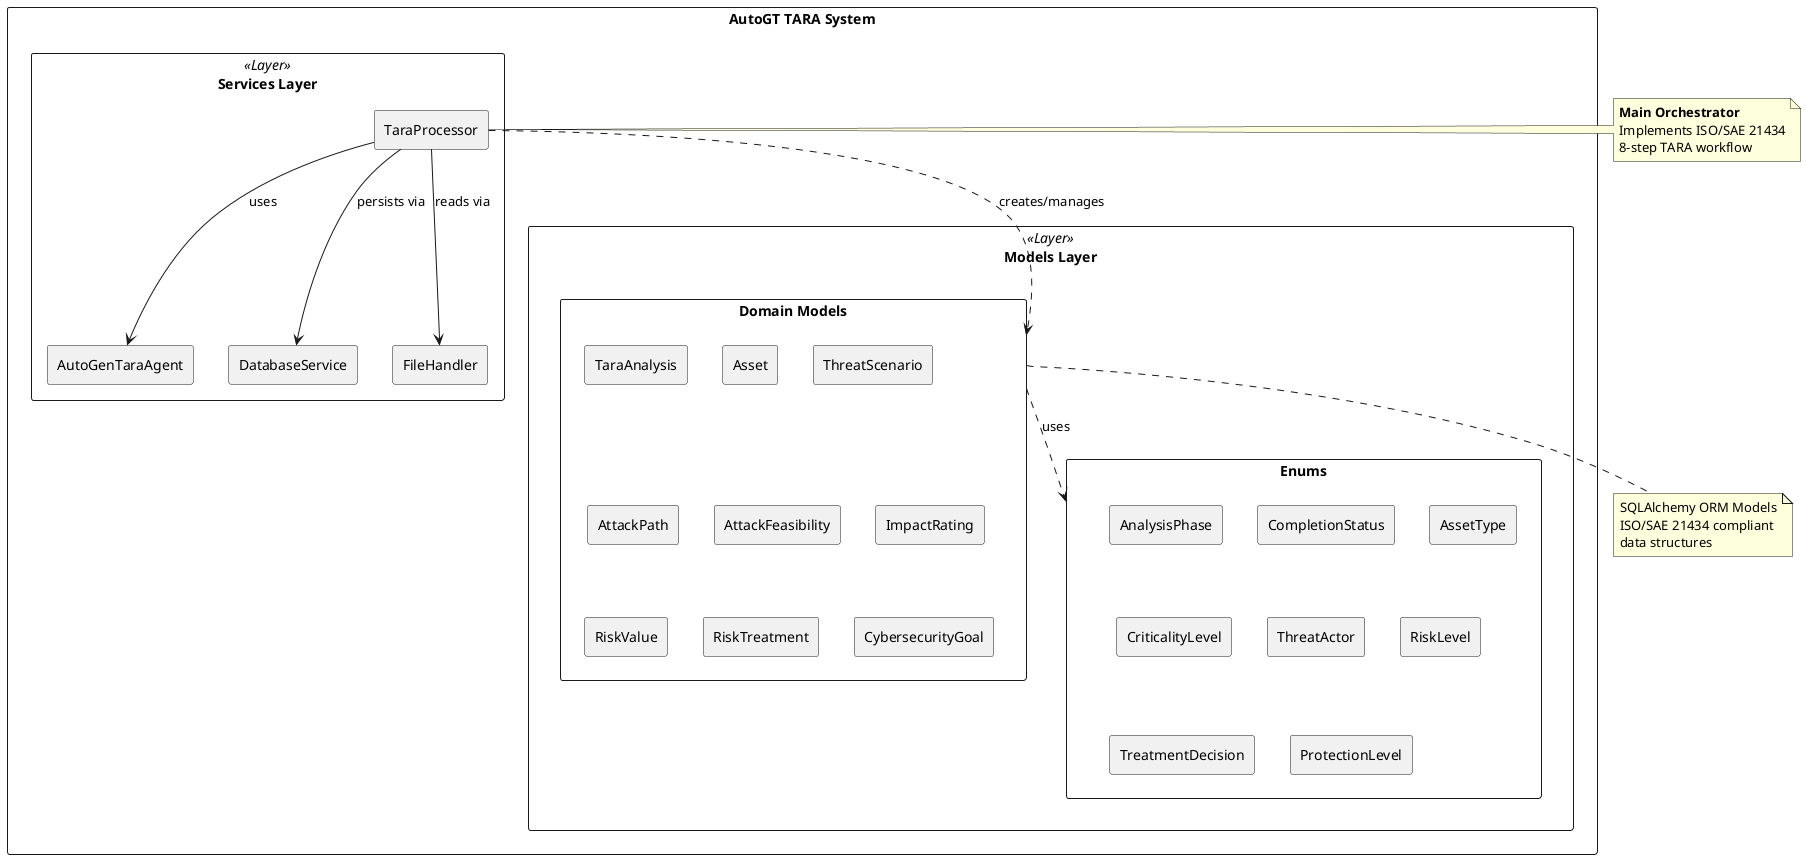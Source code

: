 @startuml tara_processor_architecture

!define COMPONENT_STYLE rectangle

skinparam packageStyle rectangle
skinparam componentStyle rectangle

' ============================================================================
' PACKAGE VIEW - High-level organization
' ============================================================================

package "AutoGT TARA System" {
    
    package "Services Layer" <<Layer>> {
        component "TaraProcessor" as PROC
        component "AutoGenTaraAgent" as AGENT
        component "DatabaseService" as DB
        component "FileHandler" as FILE
    }
    
    package "Models Layer" <<Layer>> {
        component "Domain Models" as MODELS {
            [TaraAnalysis]
            [Asset]
            [ThreatScenario]
            [AttackPath]
            [AttackFeasibility]
            [ImpactRating]
            [RiskValue]
            [RiskTreatment]
            [CybersecurityGoal]
        }
        
        component "Enums" as ENUMS {
            [AnalysisPhase]
            [CompletionStatus]
            [AssetType]
            [CriticalityLevel]
            [ThreatActor]
            [RiskLevel]
            [TreatmentDecision]
            [ProtectionLevel]
        }
    }
}

PROC --> AGENT : uses
PROC --> DB : persists via
PROC --> FILE : reads via
PROC ..> MODELS : creates/manages
MODELS ..> ENUMS : uses

note right of PROC
  **Main Orchestrator**
  Implements ISO/SAE 21434
  8-step TARA workflow
end note

note bottom of MODELS
  SQLAlchemy ORM Models
  ISO/SAE 21434 compliant
  data structures
end note

@enduml

' ============================================================================
' COMPONENT VIEW - Detailed component interactions
' ============================================================================

@startuml tara_processor_components

!include <C4/C4_Component>

Container_Boundary(tara_system, "TARA Processing System") {
    
    Component(processor, "TaraProcessor", "Python Class", "Main orchestrator for 8-step TARA workflow")
    
    Component(autogen, "AutoGenTaraAgent", "AI Agent", "Provides AI-powered analysis for each TARA step")
    
    Component(database, "DatabaseService", "Data Access", "SQLAlchemy-based persistence layer")
    
    Component(filehandler, "FileHandler", "File I/O", "Parses Excel/CSV/JSON input files")
    
    ComponentDb(db, "SQLite/PostgreSQL", "Database", "Stores analysis results")
    
    Component(config, "TaraProcessorConfig", "Configuration", "Processing parameters and settings")
}

Rel(processor, autogen, "Uses for AI analysis", "method calls")
Rel(processor, database, "Persists data via", "session management")
Rel(processor, filehandler, "Reads input via", "parse_file()")
Rel(database, db, "Queries/Writes", "SQLAlchemy ORM")
Rel(processor, config, "Configured by", "initialization")

note right of processor
  **8 Sequential Steps:**
  1. Asset Identification
  2. Threat Scenario Identification
  3. Attack Path Analysis
  4. Attack Feasibility Rating
  5. Impact Rating
  6. Risk Value Determination
  7. Risk Treatment Decision
  8. Cybersecurity Goals
end note

@enduml

' ============================================================================
' CLASS VIEW - Detailed class diagram with relationships
' ============================================================================

@startuml tara_processor_classes

skinparam classAttributeIconSize 0
skinparam class {
    BackgroundColor<<Enum>> LightYellow
    BackgroundColor<<DataClass>> LightBlue
    BackgroundColor<<Service>> LightGreen
    BackgroundColor<<Exception>> Pink
}

' ============================================================================
' ENUMERATIONS
' ============================================================================

enum TaraStep <<Enum>> {
    ASSET_IDENTIFICATION
    THREAT_SCENARIO_IDENTIFICATION
    ATTACK_PATH_ANALYSIS
    ATTACK_FEASIBILITY_RATING
    IMPACT_RATING
    RISK_VALUE_DETERMINATION
    RISK_TREATMENT_DECISION
    CYBERSECURITY_GOALS
}

enum CompletionStatus <<Enum>> {
    IN_PROGRESS
    COMPLETED
    FAILED
}

enum AnalysisPhase <<Enum>> {
    CONCEPT
    DEVELOPMENT
    PRODUCTION
    OPERATIONS
}

' ============================================================================
' DATA CLASSES (Configuration & Results)
' ============================================================================

class TaraProcessorConfig <<DataClass>> {
    +batch_size: int = 10
    +max_retries: int = 3
    +timeout_seconds: int = 300
    +enable_parallel_processing: bool = True
    +save_intermediate_results: bool = True
    +validation_enabled: bool = True
    +performance_tracking: bool = True
}

class StepResult <<DataClass>> {
    +step: TaraStep
    +success: bool
    +execution_time_seconds: float
    +items_processed: int
    +items_created: int
    +error_message: Optional[str]
    +warnings: List[str]
    +metadata: Dict[str, Any]
}

class TaraProcessorResult <<DataClass>> {
    +analysis_id: str
    +success: bool
    +total_execution_time_seconds: float
    +steps_completed: List[TaraStep]
    +step_results: List[StepResult]
    +final_status: CompletionStatus
    +error_message: Optional[str]
    +performance_metrics: Dict[str, Any]
}

' ============================================================================
' EXCEPTION
' ============================================================================

class TaraProcessorError <<Exception>> {
}

Exception <|-- TaraProcessorError

' ============================================================================
' MAIN SERVICE CLASS
' ============================================================================

class TaraProcessor <<Service>> {
    -db_service: DatabaseService
    -file_handler: FileHandler
    -autogen_agent: AutoGenTaraAgent
    -config: TaraProcessorConfig
    -logger: Logger
    -step_sequence: List[TaraStep]
    
    +__init__(db_service, file_handler, autogen_agent, config)
    
    ' Public API
    +process_analysis(analysis_id: str): TaraProcessorResult
    +process_analysis_from_file(file_path, analysis_name, vehicle_model): TaraProcessorResult
    +get_analysis_status(analysis_id: str): Dict[str, Any]
    
    ' Private orchestration methods
    -_execute_step(analysis, step): StepResult
    -_load_analysis(analysis_id): TaraAnalysis
    -_create_analysis_from_file_data(...): TaraAnalysis
    -_update_analysis_progress(analysis, completed_step): None
    -_finalize_analysis(analysis): None
    -_calculate_progress_percentage(analysis): int
    -_calculate_performance_metrics(...): Dict[str, Any]
    
    ' Step execution methods (one per TARA step)
    -_execute_asset_identification(analysis, start_time): StepResult
    -_execute_threat_identification(analysis, start_time): StepResult
    -_execute_attack_path_analysis(analysis, start_time): StepResult
    -_execute_feasibility_rating(analysis, start_time): StepResult
    -_execute_impact_rating(analysis, start_time): StepResult
    -_execute_risk_determination(analysis, start_time): StepResult
    -_execute_risk_treatment(analysis, start_time): StepResult
    -_execute_cybersecurity_goals(analysis, start_time): StepResult
}

' ============================================================================
' EXTERNAL DEPENDENCIES (Simplified)
' ============================================================================

class DatabaseService <<Service>> {
    +get_session()
}

class FileHandler <<Service>> {
    +parse_file(file_path): Dict[str, Any]
}

class AutoGenTaraAgent <<Service>> {
    +analyze_assets(context): Dict[str, Any]
    +identify_threats(context): Dict[str, Any]
    +model_attack_paths(context): Dict[str, Any]
    +assess_feasibility(context): Dict[str, Any]
    +assess_impact(context): Dict[str, Any]
    +calculate_risk(context): Dict[str, Any]
    +plan_treatment(context): Dict[str, Any]
    +architect_goals(context): Dict[str, Any]
}

' ============================================================================
' DOMAIN MODELS (Referenced but not defined in this file)
' ============================================================================

class TaraAnalysis {
    +id: UUID
    +analysis_name: str
    +vehicle_model: str
    +analysis_phase: AnalysisPhase
    +completion_status: CompletionStatus
    +current_step: str
    +assets: List[Asset]
    +cybersecurity_goals: List[CybersecurityGoal]
    +created_at: datetime
    +completed_at: Optional[datetime]
}

class Asset {
    +id: UUID
    +analysis_id: UUID
    +name: str
    +asset_type: AssetType
    +criticality_level: CriticalityLevel
    +threat_scenarios: List[ThreatScenario]
    +impact_ratings: List[ImpactRating]
}

class ThreatScenario {
    +id: UUID
    +asset_id: UUID
    +threat_name: str
    +threat_actor: ThreatActor
    +attack_paths: List[AttackPath]
    +risk_values: List[RiskValue]
}

class AttackPath {
    +id: UUID
    +threat_scenario_id: UUID
    +step_sequence: int
    +attack_feasibility: AttackFeasibility
}

class AttackFeasibility {
    +id: UUID
    +attack_path_id: UUID
    +feasibility_score: int
}

class ImpactRating {
    +id: UUID
    +asset_id: UUID
    +impact_score: int
}

class RiskValue {
    +id: UUID
    +threat_scenario_id: UUID
    +risk_level: RiskLevel
    +risk_score: int
}

class RiskTreatment {
    +id: UUID
    +risk_value_id: UUID
    +treatment_decision: TreatmentDecision
    +countermeasures: List[str]
}

class CybersecurityGoal {
    +id: UUID
    +analysis_id: UUID
    +goal_name: str
    +protection_level: ProtectionLevel
}

' ============================================================================
' RELATIONSHIPS
' ============================================================================

' Composition relationships
TaraProcessor *-- TaraProcessorConfig : configured by
TaraProcessor o-- DatabaseService : uses
TaraProcessor o-- FileHandler : uses
TaraProcessor o-- AutoGenTaraAgent : uses

' Return types
TaraProcessor ..> TaraProcessorResult : returns
TaraProcessor ..> StepResult : returns
TaraProcessorResult *-- StepResult : contains
TaraProcessorResult --> CompletionStatus : uses
StepResult --> TaraStep : references

' Processing relationships
TaraProcessor ..> TaraAnalysis : processes
TaraProcessor ..> Asset : creates
TaraProcessor ..> ThreatScenario : creates
TaraProcessor ..> AttackPath : creates
TaraProcessor ..> AttackFeasibility : creates
TaraProcessor ..> ImpactRating : creates
TaraProcessor ..> RiskValue : creates
TaraProcessor ..> RiskTreatment : creates
TaraProcessor ..> CybersecurityGoal : creates

' Domain model relationships
TaraAnalysis "1" *-- "many" Asset
TaraAnalysis "1" *-- "many" CybersecurityGoal
Asset "1" *-- "many" ThreatScenario
Asset "1" *-- "many" ImpactRating
ThreatScenario "1" *-- "many" AttackPath
ThreatScenario "1" *-- "many" RiskValue
AttackPath "1" *-- "1" AttackFeasibility
RiskValue "1" *-- "1" RiskTreatment

' Exception
TaraProcessor ..> TaraProcessorError : throws

note top of TaraProcessor
  **Main Orchestrator**
  Implements ISO/SAE 21434 standard
  Coordinates 8-step TARA workflow
  Manages AI agents and data persistence
end note

note bottom of TaraStep
  Sequential execution order
  enforced by step_sequence list
end note

note right of AutoGenTaraAgent
  Each method corresponds to
  one TARA step and provides
  AI-powered analysis
end note

@enduml

' ============================================================================
' SEQUENCE DIAGRAM - Processing Flow
' ============================================================================

@startuml tara_processor_sequence

actor User
participant "TaraProcessor" as PROC
participant "DatabaseService" as DB
participant "AutoGenTaraAgent" as AGENT
database "Database" as DBMS

User -> PROC: process_analysis(analysis_id)
activate PROC

PROC -> DB: get_session()
activate DB
PROC -> DB: load analysis with relationships
DB -> DBMS: SELECT query
DBMS --> DB: TaraAnalysis
DB --> PROC: analysis
deactivate DB

loop for each step in [8 steps]
    PROC -> PROC: _execute_step(analysis, step)
    activate PROC
    
    alt Step 1: Asset Identification
        PROC -> AGENT: analyze_assets(context)
        activate AGENT
        AGENT --> PROC: assets data
        deactivate AGENT
        PROC -> DB: save assets
        activate DB
        DB -> DBMS: INSERT assets
        deactivate DB
        
    else Step 2: Threat Identification
        PROC -> AGENT: identify_threats(context)
        activate AGENT
        AGENT --> PROC: threats data
        deactivate AGENT
        PROC -> DB: save threats
        activate DB
        DB -> DBMS: INSERT threats
        deactivate DB
        
    else Steps 3-8: Similar pattern
        note right: Each step follows same pattern:\n1. Call appropriate agent method\n2. Process results\n3. Persist to database
    end
    
    PROC -> PROC: _update_analysis_progress()
    PROC -> DB: update current_step
    activate DB
    DB -> DBMS: UPDATE analysis
    deactivate DB
    
    deactivate PROC
end

PROC -> PROC: _finalize_analysis()
PROC -> DB: mark as completed
activate DB
DB -> DBMS: UPDATE status
deactivate DB

PROC --> User: TaraProcessorResult
deactivate PROC

@enduml

' ============================================================================
' STATE DIAGRAM - Analysis Lifecycle
' ============================================================================

@startuml tara_processor_states

[*] --> Created : process_analysis_from_file()

state "Analysis Processing" as Processing {
    Created --> Step1 : start processing
    
    Step1 : Asset Identification
    Step2 : Threat Scenario Identification
    Step3 : Attack Path Analysis
    Step4 : Attack Feasibility Rating
    Step5 : Impact Rating
    Step6 : Risk Value Determination
    Step7 : Risk Treatment Decision
    Step8 : Cybersecurity Goals
    
    Step1 --> Step2 : success
    Step2 --> Step3 : success
    Step3 --> Step4 : success
    Step4 --> Step5 : success
    Step5 --> Step6 : success
    Step6 --> Step7 : success
    Step7 --> Step8 : success
    Step8 --> Completed : all steps done
    
    Step1 --> Failed : error
    Step2 --> Failed : error
    Step3 --> Failed : error
    Step4 --> Failed : error
    Step5 --> Failed : error
    Step6 --> Failed : error
    Step7 --> Failed : error
    Step8 --> Failed : error
}

Completed --> [*]
Failed --> [*]

note right of Processing
  Each step:
  1. Load required data
  2. Call AI agent
  3. Process results
  4. Persist to database
  5. Update progress
end note

@enduml

@endsuml
